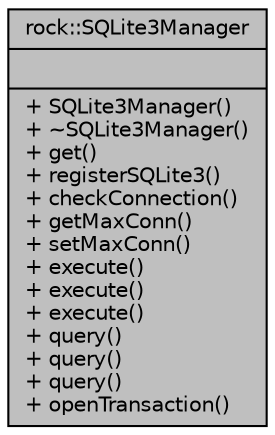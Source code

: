 digraph "rock::SQLite3Manager"
{
 // LATEX_PDF_SIZE
  edge [fontname="Helvetica",fontsize="10",labelfontname="Helvetica",labelfontsize="10"];
  node [fontname="Helvetica",fontsize="10",shape=record];
  Node1 [label="{rock::SQLite3Manager\n||+ SQLite3Manager()\l+ ~SQLite3Manager()\l+ get()\l+ registerSQLite3()\l+ checkConnection()\l+ getMaxConn()\l+ setMaxConn()\l+ execute()\l+ execute()\l+ execute()\l+ query()\l+ query()\l+ query()\l+ openTransaction()\l}",height=0.2,width=0.4,color="black", fillcolor="grey75", style="filled", fontcolor="black",tooltip=" "];
}
